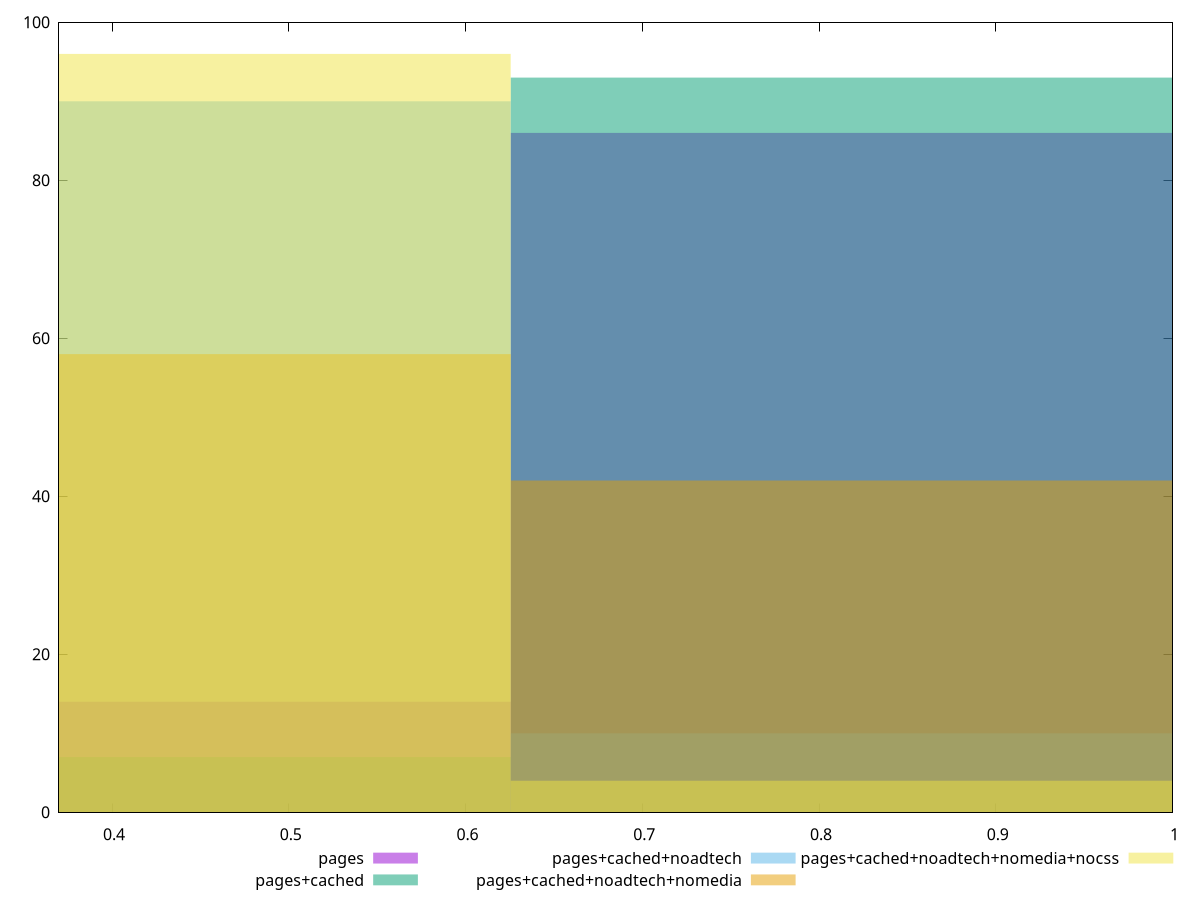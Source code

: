 reset

$pages <<EOF
0.8340800225226798 86
0.4170400112613399 14
EOF

$pagesCached <<EOF
0.8340800225226798 93
0.4170400112613399 7
EOF

$pagesCachedNoadtech <<EOF
0.4170400112613399 90
0.8340800225226798 10
EOF

$pagesCachedNoadtechNomedia <<EOF
0.4170400112613399 58
0.8340800225226798 42
EOF

$pagesCachedNoadtechNomediaNocss <<EOF
0.4170400112613399 96
0.8340800225226798 4
EOF

set key outside below
set boxwidth 0.4170400112613399
set xrange [0.37:1]
set yrange [0:100]
set trange [0:100]
set style fill transparent solid 0.5 noborder
set terminal svg size 640, 530 enhanced background rgb 'white'
set output "report_00015_2021-02-09T16-11-33.973Z/uses-http2/comparison/histogram/all_score.svg"

plot $pages title "pages" with boxes, \
     $pagesCached title "pages+cached" with boxes, \
     $pagesCachedNoadtech title "pages+cached+noadtech" with boxes, \
     $pagesCachedNoadtechNomedia title "pages+cached+noadtech+nomedia" with boxes, \
     $pagesCachedNoadtechNomediaNocss title "pages+cached+noadtech+nomedia+nocss" with boxes

reset
